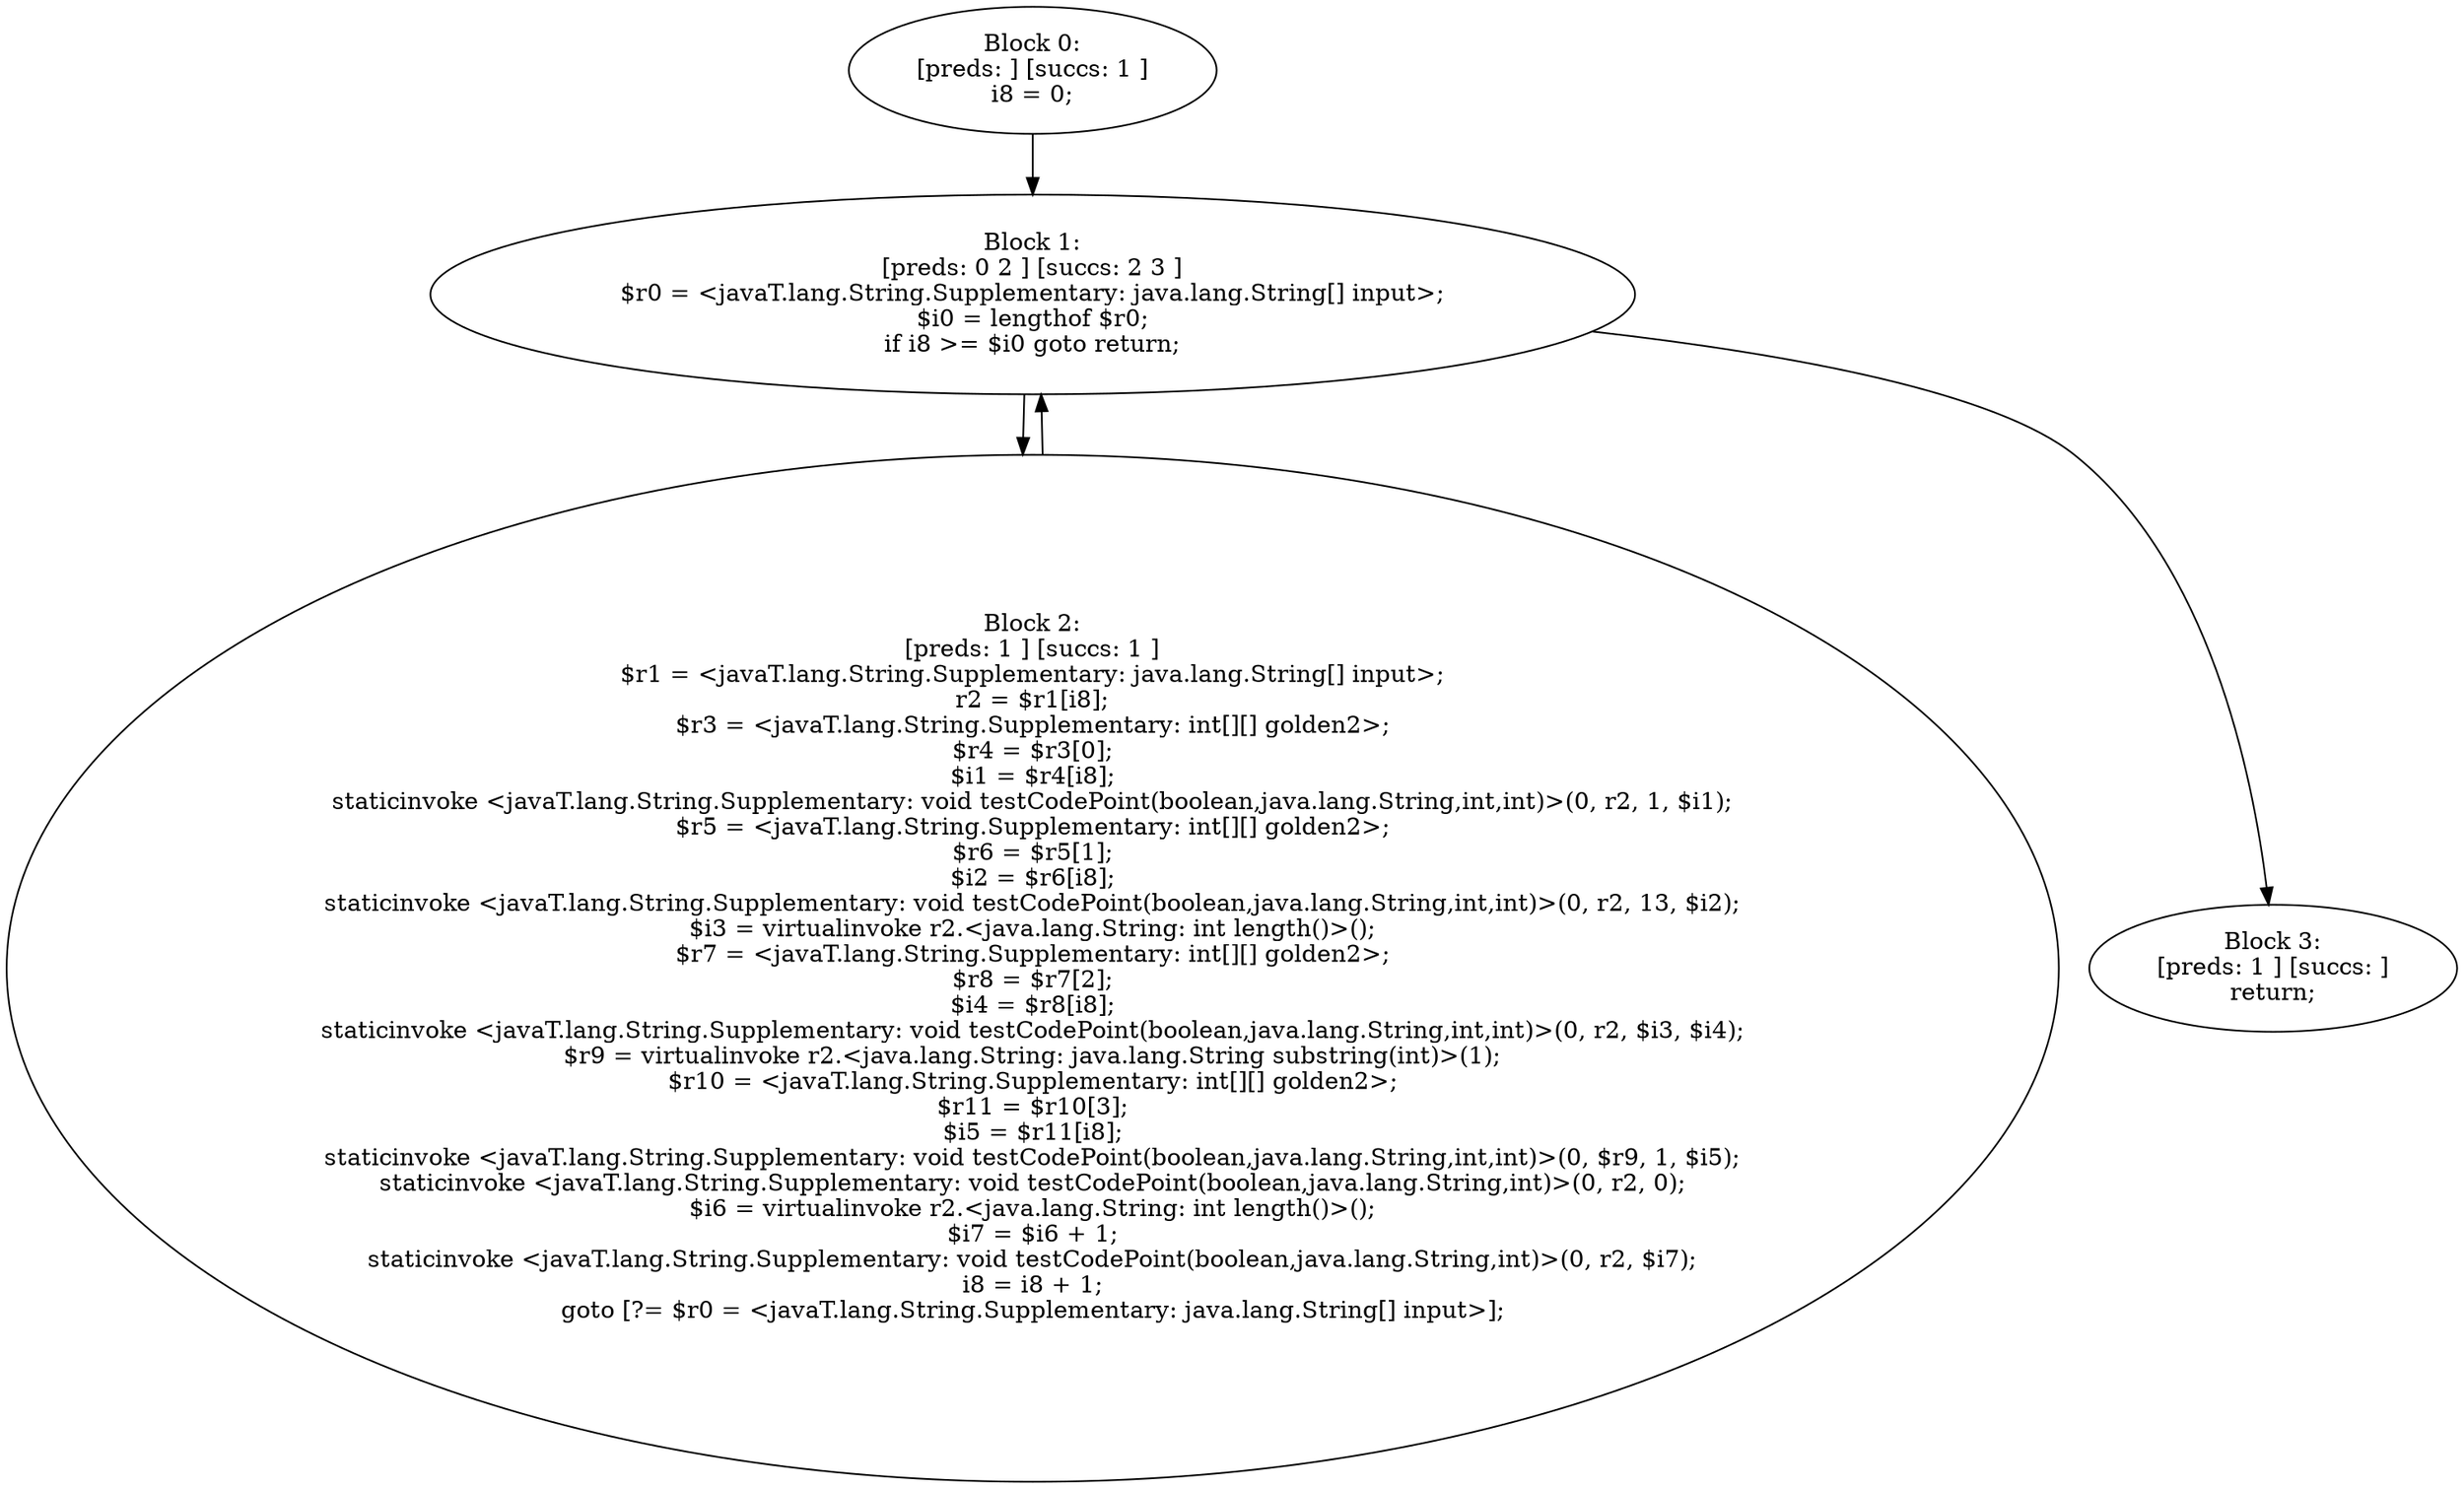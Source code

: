 digraph "unitGraph" {
    "Block 0:
[preds: ] [succs: 1 ]
i8 = 0;
"
    "Block 1:
[preds: 0 2 ] [succs: 2 3 ]
$r0 = <javaT.lang.String.Supplementary: java.lang.String[] input>;
$i0 = lengthof $r0;
if i8 >= $i0 goto return;
"
    "Block 2:
[preds: 1 ] [succs: 1 ]
$r1 = <javaT.lang.String.Supplementary: java.lang.String[] input>;
r2 = $r1[i8];
$r3 = <javaT.lang.String.Supplementary: int[][] golden2>;
$r4 = $r3[0];
$i1 = $r4[i8];
staticinvoke <javaT.lang.String.Supplementary: void testCodePoint(boolean,java.lang.String,int,int)>(0, r2, 1, $i1);
$r5 = <javaT.lang.String.Supplementary: int[][] golden2>;
$r6 = $r5[1];
$i2 = $r6[i8];
staticinvoke <javaT.lang.String.Supplementary: void testCodePoint(boolean,java.lang.String,int,int)>(0, r2, 13, $i2);
$i3 = virtualinvoke r2.<java.lang.String: int length()>();
$r7 = <javaT.lang.String.Supplementary: int[][] golden2>;
$r8 = $r7[2];
$i4 = $r8[i8];
staticinvoke <javaT.lang.String.Supplementary: void testCodePoint(boolean,java.lang.String,int,int)>(0, r2, $i3, $i4);
$r9 = virtualinvoke r2.<java.lang.String: java.lang.String substring(int)>(1);
$r10 = <javaT.lang.String.Supplementary: int[][] golden2>;
$r11 = $r10[3];
$i5 = $r11[i8];
staticinvoke <javaT.lang.String.Supplementary: void testCodePoint(boolean,java.lang.String,int,int)>(0, $r9, 1, $i5);
staticinvoke <javaT.lang.String.Supplementary: void testCodePoint(boolean,java.lang.String,int)>(0, r2, 0);
$i6 = virtualinvoke r2.<java.lang.String: int length()>();
$i7 = $i6 + 1;
staticinvoke <javaT.lang.String.Supplementary: void testCodePoint(boolean,java.lang.String,int)>(0, r2, $i7);
i8 = i8 + 1;
goto [?= $r0 = <javaT.lang.String.Supplementary: java.lang.String[] input>];
"
    "Block 3:
[preds: 1 ] [succs: ]
return;
"
    "Block 0:
[preds: ] [succs: 1 ]
i8 = 0;
"->"Block 1:
[preds: 0 2 ] [succs: 2 3 ]
$r0 = <javaT.lang.String.Supplementary: java.lang.String[] input>;
$i0 = lengthof $r0;
if i8 >= $i0 goto return;
";
    "Block 1:
[preds: 0 2 ] [succs: 2 3 ]
$r0 = <javaT.lang.String.Supplementary: java.lang.String[] input>;
$i0 = lengthof $r0;
if i8 >= $i0 goto return;
"->"Block 2:
[preds: 1 ] [succs: 1 ]
$r1 = <javaT.lang.String.Supplementary: java.lang.String[] input>;
r2 = $r1[i8];
$r3 = <javaT.lang.String.Supplementary: int[][] golden2>;
$r4 = $r3[0];
$i1 = $r4[i8];
staticinvoke <javaT.lang.String.Supplementary: void testCodePoint(boolean,java.lang.String,int,int)>(0, r2, 1, $i1);
$r5 = <javaT.lang.String.Supplementary: int[][] golden2>;
$r6 = $r5[1];
$i2 = $r6[i8];
staticinvoke <javaT.lang.String.Supplementary: void testCodePoint(boolean,java.lang.String,int,int)>(0, r2, 13, $i2);
$i3 = virtualinvoke r2.<java.lang.String: int length()>();
$r7 = <javaT.lang.String.Supplementary: int[][] golden2>;
$r8 = $r7[2];
$i4 = $r8[i8];
staticinvoke <javaT.lang.String.Supplementary: void testCodePoint(boolean,java.lang.String,int,int)>(0, r2, $i3, $i4);
$r9 = virtualinvoke r2.<java.lang.String: java.lang.String substring(int)>(1);
$r10 = <javaT.lang.String.Supplementary: int[][] golden2>;
$r11 = $r10[3];
$i5 = $r11[i8];
staticinvoke <javaT.lang.String.Supplementary: void testCodePoint(boolean,java.lang.String,int,int)>(0, $r9, 1, $i5);
staticinvoke <javaT.lang.String.Supplementary: void testCodePoint(boolean,java.lang.String,int)>(0, r2, 0);
$i6 = virtualinvoke r2.<java.lang.String: int length()>();
$i7 = $i6 + 1;
staticinvoke <javaT.lang.String.Supplementary: void testCodePoint(boolean,java.lang.String,int)>(0, r2, $i7);
i8 = i8 + 1;
goto [?= $r0 = <javaT.lang.String.Supplementary: java.lang.String[] input>];
";
    "Block 1:
[preds: 0 2 ] [succs: 2 3 ]
$r0 = <javaT.lang.String.Supplementary: java.lang.String[] input>;
$i0 = lengthof $r0;
if i8 >= $i0 goto return;
"->"Block 3:
[preds: 1 ] [succs: ]
return;
";
    "Block 2:
[preds: 1 ] [succs: 1 ]
$r1 = <javaT.lang.String.Supplementary: java.lang.String[] input>;
r2 = $r1[i8];
$r3 = <javaT.lang.String.Supplementary: int[][] golden2>;
$r4 = $r3[0];
$i1 = $r4[i8];
staticinvoke <javaT.lang.String.Supplementary: void testCodePoint(boolean,java.lang.String,int,int)>(0, r2, 1, $i1);
$r5 = <javaT.lang.String.Supplementary: int[][] golden2>;
$r6 = $r5[1];
$i2 = $r6[i8];
staticinvoke <javaT.lang.String.Supplementary: void testCodePoint(boolean,java.lang.String,int,int)>(0, r2, 13, $i2);
$i3 = virtualinvoke r2.<java.lang.String: int length()>();
$r7 = <javaT.lang.String.Supplementary: int[][] golden2>;
$r8 = $r7[2];
$i4 = $r8[i8];
staticinvoke <javaT.lang.String.Supplementary: void testCodePoint(boolean,java.lang.String,int,int)>(0, r2, $i3, $i4);
$r9 = virtualinvoke r2.<java.lang.String: java.lang.String substring(int)>(1);
$r10 = <javaT.lang.String.Supplementary: int[][] golden2>;
$r11 = $r10[3];
$i5 = $r11[i8];
staticinvoke <javaT.lang.String.Supplementary: void testCodePoint(boolean,java.lang.String,int,int)>(0, $r9, 1, $i5);
staticinvoke <javaT.lang.String.Supplementary: void testCodePoint(boolean,java.lang.String,int)>(0, r2, 0);
$i6 = virtualinvoke r2.<java.lang.String: int length()>();
$i7 = $i6 + 1;
staticinvoke <javaT.lang.String.Supplementary: void testCodePoint(boolean,java.lang.String,int)>(0, r2, $i7);
i8 = i8 + 1;
goto [?= $r0 = <javaT.lang.String.Supplementary: java.lang.String[] input>];
"->"Block 1:
[preds: 0 2 ] [succs: 2 3 ]
$r0 = <javaT.lang.String.Supplementary: java.lang.String[] input>;
$i0 = lengthof $r0;
if i8 >= $i0 goto return;
";
}
